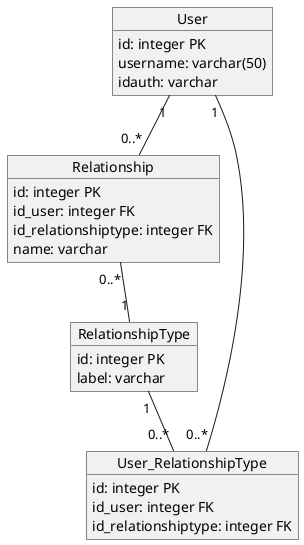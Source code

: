 @startuml class
object User {
  id: integer PK
  username: varchar(50)
  idauth: varchar
}

object Relationship {
  id: integer PK
  id_user: integer FK
  id_relationshiptype: integer FK
  name: varchar
}

object RelationshipType {
  id: integer PK
  label: varchar
}

object User_RelationshipType {
  id: integer PK
  id_user: integer FK
  id_relationshiptype: integer FK
}

User "1" -- "0..*" Relationship
Relationship "0..*" -- "1" RelationshipType
RelationshipType "1" -- "0..*" User_RelationshipType
User_RelationshipType "0..*" -- "1" User
@enduml